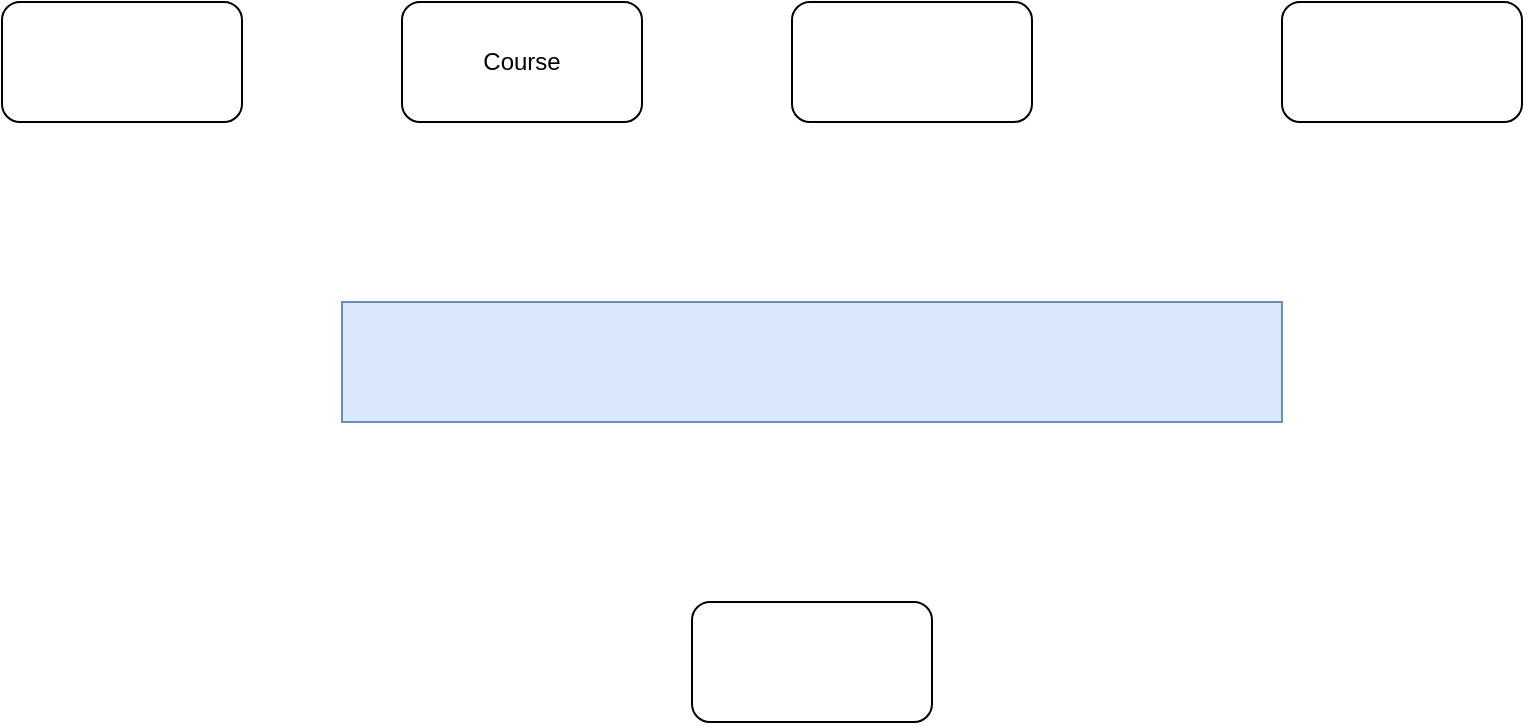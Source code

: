 <mxfile version="21.3.5" type="github" pages="3">
  <diagram name="Page-1" id="5zd3ioVWsGptU5M0NqM5">
    <mxGraphModel dx="1434" dy="731" grid="1" gridSize="10" guides="1" tooltips="1" connect="1" arrows="1" fold="1" page="1" pageScale="1" pageWidth="850" pageHeight="1100" math="0" shadow="0">
      <root>
        <mxCell id="0" />
        <mxCell id="1" parent="0" />
        <mxCell id="UqMkRlSV-UKILjnlG04A-1" value="" style="rounded=1;whiteSpace=wrap;html=1;" vertex="1" parent="1">
          <mxGeometry x="30" y="390" width="120" height="60" as="geometry" />
        </mxCell>
        <mxCell id="UqMkRlSV-UKILjnlG04A-2" value="Course" style="rounded=1;whiteSpace=wrap;html=1;" vertex="1" parent="1">
          <mxGeometry x="230" y="390" width="120" height="60" as="geometry" />
        </mxCell>
        <mxCell id="UqMkRlSV-UKILjnlG04A-3" value="" style="rounded=1;whiteSpace=wrap;html=1;" vertex="1" parent="1">
          <mxGeometry x="425" y="390" width="120" height="60" as="geometry" />
        </mxCell>
        <mxCell id="UqMkRlSV-UKILjnlG04A-4" value="" style="rounded=1;whiteSpace=wrap;html=1;" vertex="1" parent="1">
          <mxGeometry x="670" y="390" width="120" height="60" as="geometry" />
        </mxCell>
        <mxCell id="UqMkRlSV-UKILjnlG04A-5" value="" style="rounded=0;whiteSpace=wrap;html=1;fillColor=#dae8fc;strokeColor=#6c8ebf;" vertex="1" parent="1">
          <mxGeometry x="200" y="540" width="470" height="60" as="geometry" />
        </mxCell>
        <mxCell id="UqMkRlSV-UKILjnlG04A-6" value="" style="rounded=1;whiteSpace=wrap;html=1;" vertex="1" parent="1">
          <mxGeometry x="375" y="690" width="120" height="60" as="geometry" />
        </mxCell>
      </root>
    </mxGraphModel>
  </diagram>
  <diagram id="FQkQkkmuQwA4jBUvhasN" name="Page-2">
    <mxGraphModel dx="1434" dy="774" grid="1" gridSize="10" guides="1" tooltips="1" connect="1" arrows="1" fold="1" page="1" pageScale="1" pageWidth="850" pageHeight="1100" math="0" shadow="0">
      <root>
        <mxCell id="0" />
        <mxCell id="1" parent="0" />
        <mxCell id="YB8edL_RscFONx6Mor46-1" value="" style="rounded=1;whiteSpace=wrap;html=1;" vertex="1" parent="1">
          <mxGeometry x="70" y="320" width="120" height="60" as="geometry" />
        </mxCell>
        <mxCell id="YB8edL_RscFONx6Mor46-2" value="" style="rounded=1;whiteSpace=wrap;html=1;" vertex="1" parent="1">
          <mxGeometry x="630" y="320" width="120" height="60" as="geometry" />
        </mxCell>
        <mxCell id="YB8edL_RscFONx6Mor46-3" value="" style="whiteSpace=wrap;html=1;aspect=fixed;" vertex="1" parent="1">
          <mxGeometry x="360" y="190" width="170" height="170" as="geometry" />
        </mxCell>
      </root>
    </mxGraphModel>
  </diagram>
  <diagram id="h6JpFErmDoH7AlO9tRRR" name="Page-3">
    <mxGraphModel dx="1434" dy="774" grid="1" gridSize="10" guides="1" tooltips="1" connect="1" arrows="1" fold="1" page="1" pageScale="1" pageWidth="850" pageHeight="1100" math="0" shadow="0">
      <root>
        <mxCell id="0" />
        <mxCell id="1" parent="0" />
      </root>
    </mxGraphModel>
  </diagram>
</mxfile>
